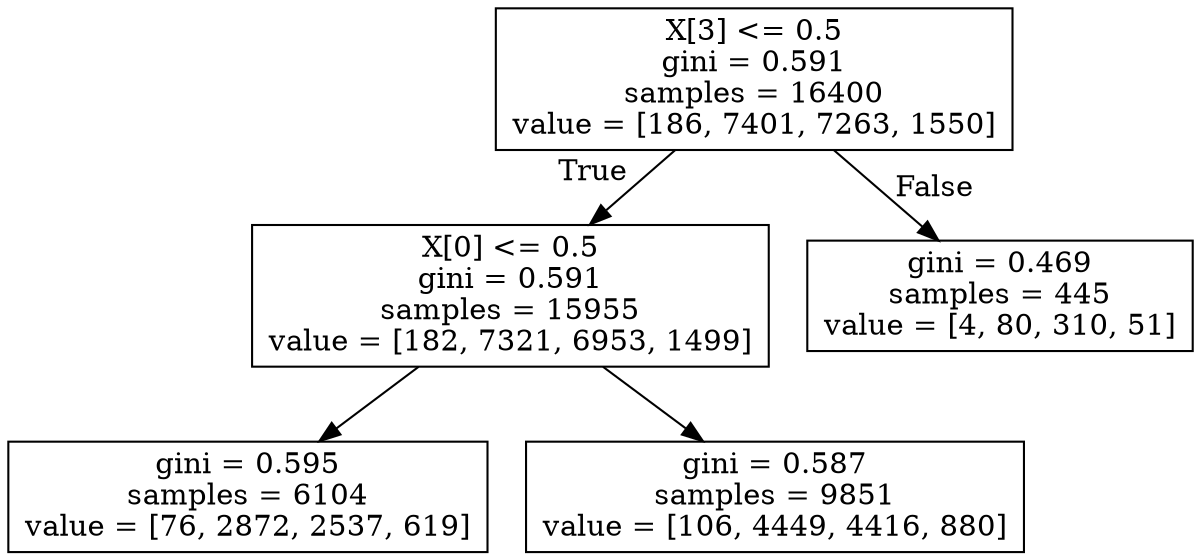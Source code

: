 digraph Tree {
node [shape=box] ;
0 [label="X[3] <= 0.5\ngini = 0.591\nsamples = 16400\nvalue = [186, 7401, 7263, 1550]"] ;
1 [label="X[0] <= 0.5\ngini = 0.591\nsamples = 15955\nvalue = [182, 7321, 6953, 1499]"] ;
0 -> 1 [labeldistance=2.5, labelangle=45, headlabel="True"] ;
2 [label="gini = 0.595\nsamples = 6104\nvalue = [76, 2872, 2537, 619]"] ;
1 -> 2 ;
3 [label="gini = 0.587\nsamples = 9851\nvalue = [106, 4449, 4416, 880]"] ;
1 -> 3 ;
4 [label="gini = 0.469\nsamples = 445\nvalue = [4, 80, 310, 51]"] ;
0 -> 4 [labeldistance=2.5, labelangle=-45, headlabel="False"] ;
}